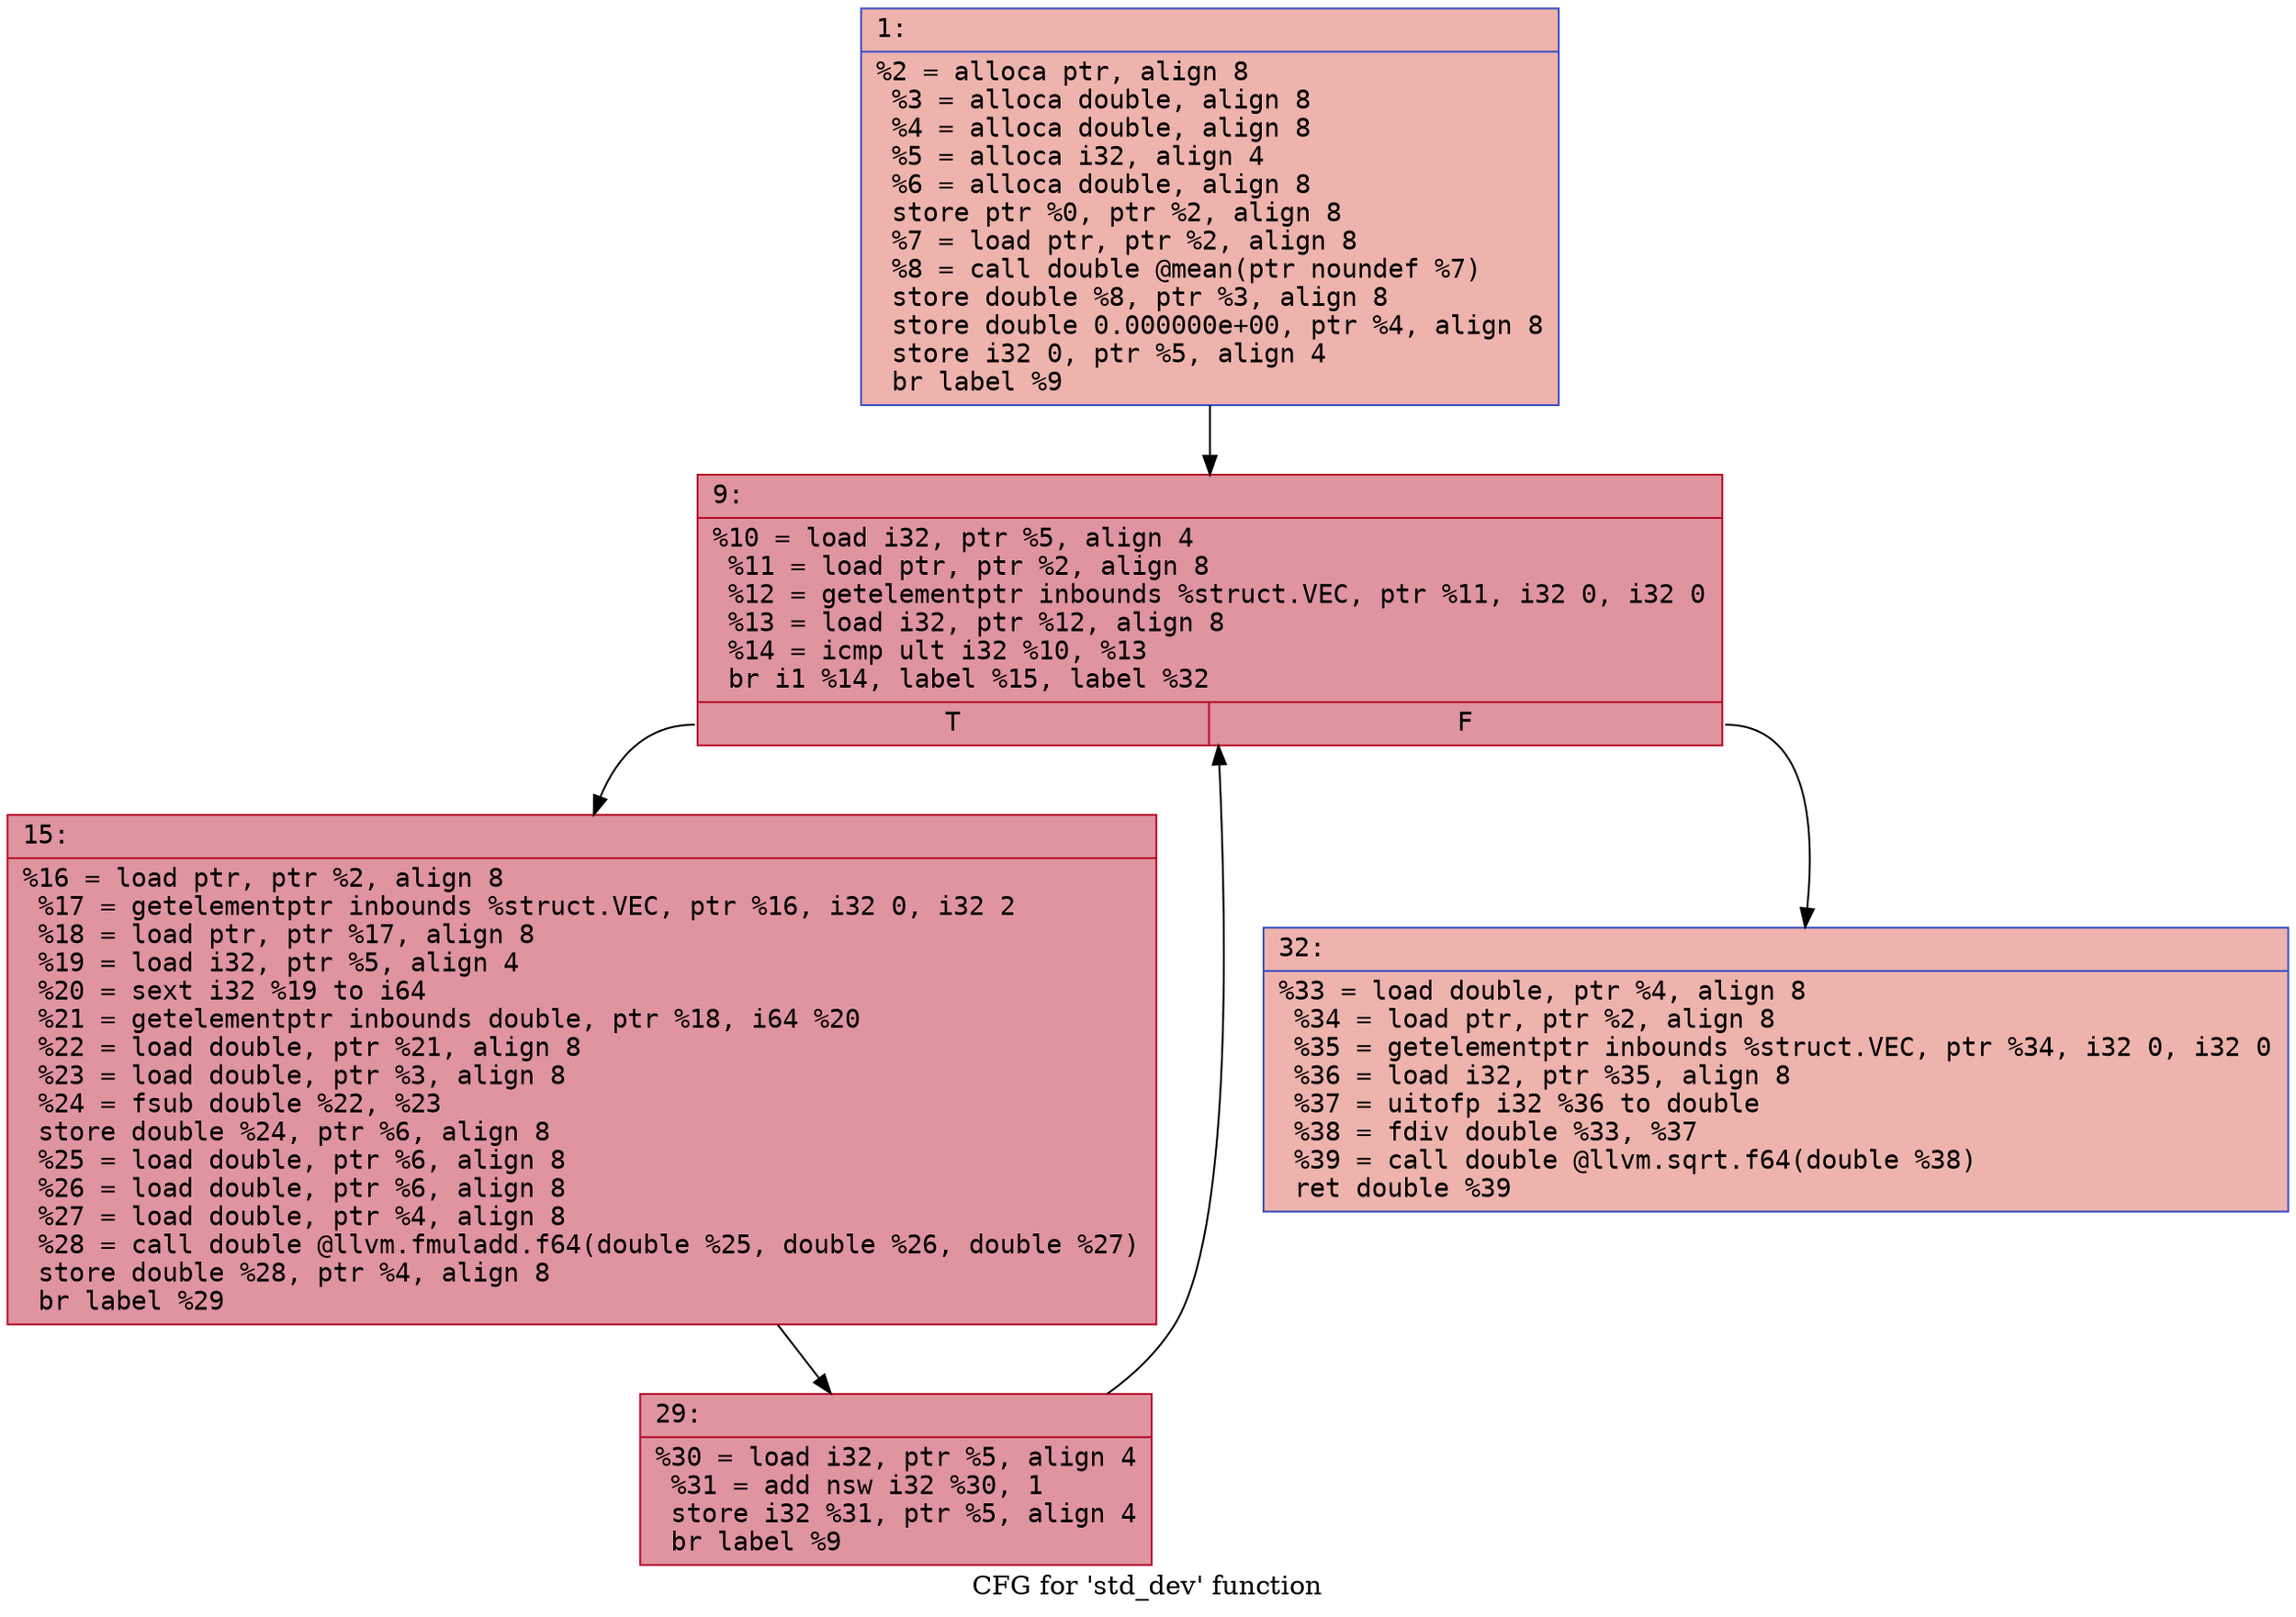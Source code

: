 digraph "CFG for 'std_dev' function" {
	label="CFG for 'std_dev' function";

	Node0x600001236a80 [shape=record,color="#3d50c3ff", style=filled, fillcolor="#d6524470" fontname="Courier",label="{1:\l|  %2 = alloca ptr, align 8\l  %3 = alloca double, align 8\l  %4 = alloca double, align 8\l  %5 = alloca i32, align 4\l  %6 = alloca double, align 8\l  store ptr %0, ptr %2, align 8\l  %7 = load ptr, ptr %2, align 8\l  %8 = call double @mean(ptr noundef %7)\l  store double %8, ptr %3, align 8\l  store double 0.000000e+00, ptr %4, align 8\l  store i32 0, ptr %5, align 4\l  br label %9\l}"];
	Node0x600001236a80 -> Node0x600001236ad0[tooltip="1 -> 9\nProbability 100.00%" ];
	Node0x600001236ad0 [shape=record,color="#b70d28ff", style=filled, fillcolor="#b70d2870" fontname="Courier",label="{9:\l|  %10 = load i32, ptr %5, align 4\l  %11 = load ptr, ptr %2, align 8\l  %12 = getelementptr inbounds %struct.VEC, ptr %11, i32 0, i32 0\l  %13 = load i32, ptr %12, align 8\l  %14 = icmp ult i32 %10, %13\l  br i1 %14, label %15, label %32\l|{<s0>T|<s1>F}}"];
	Node0x600001236ad0:s0 -> Node0x600001236b20[tooltip="9 -> 15\nProbability 96.88%" ];
	Node0x600001236ad0:s1 -> Node0x600001236bc0[tooltip="9 -> 32\nProbability 3.12%" ];
	Node0x600001236b20 [shape=record,color="#b70d28ff", style=filled, fillcolor="#b70d2870" fontname="Courier",label="{15:\l|  %16 = load ptr, ptr %2, align 8\l  %17 = getelementptr inbounds %struct.VEC, ptr %16, i32 0, i32 2\l  %18 = load ptr, ptr %17, align 8\l  %19 = load i32, ptr %5, align 4\l  %20 = sext i32 %19 to i64\l  %21 = getelementptr inbounds double, ptr %18, i64 %20\l  %22 = load double, ptr %21, align 8\l  %23 = load double, ptr %3, align 8\l  %24 = fsub double %22, %23\l  store double %24, ptr %6, align 8\l  %25 = load double, ptr %6, align 8\l  %26 = load double, ptr %6, align 8\l  %27 = load double, ptr %4, align 8\l  %28 = call double @llvm.fmuladd.f64(double %25, double %26, double %27)\l  store double %28, ptr %4, align 8\l  br label %29\l}"];
	Node0x600001236b20 -> Node0x600001236b70[tooltip="15 -> 29\nProbability 100.00%" ];
	Node0x600001236b70 [shape=record,color="#b70d28ff", style=filled, fillcolor="#b70d2870" fontname="Courier",label="{29:\l|  %30 = load i32, ptr %5, align 4\l  %31 = add nsw i32 %30, 1\l  store i32 %31, ptr %5, align 4\l  br label %9\l}"];
	Node0x600001236b70 -> Node0x600001236ad0[tooltip="29 -> 9\nProbability 100.00%" ];
	Node0x600001236bc0 [shape=record,color="#3d50c3ff", style=filled, fillcolor="#d6524470" fontname="Courier",label="{32:\l|  %33 = load double, ptr %4, align 8\l  %34 = load ptr, ptr %2, align 8\l  %35 = getelementptr inbounds %struct.VEC, ptr %34, i32 0, i32 0\l  %36 = load i32, ptr %35, align 8\l  %37 = uitofp i32 %36 to double\l  %38 = fdiv double %33, %37\l  %39 = call double @llvm.sqrt.f64(double %38)\l  ret double %39\l}"];
}
